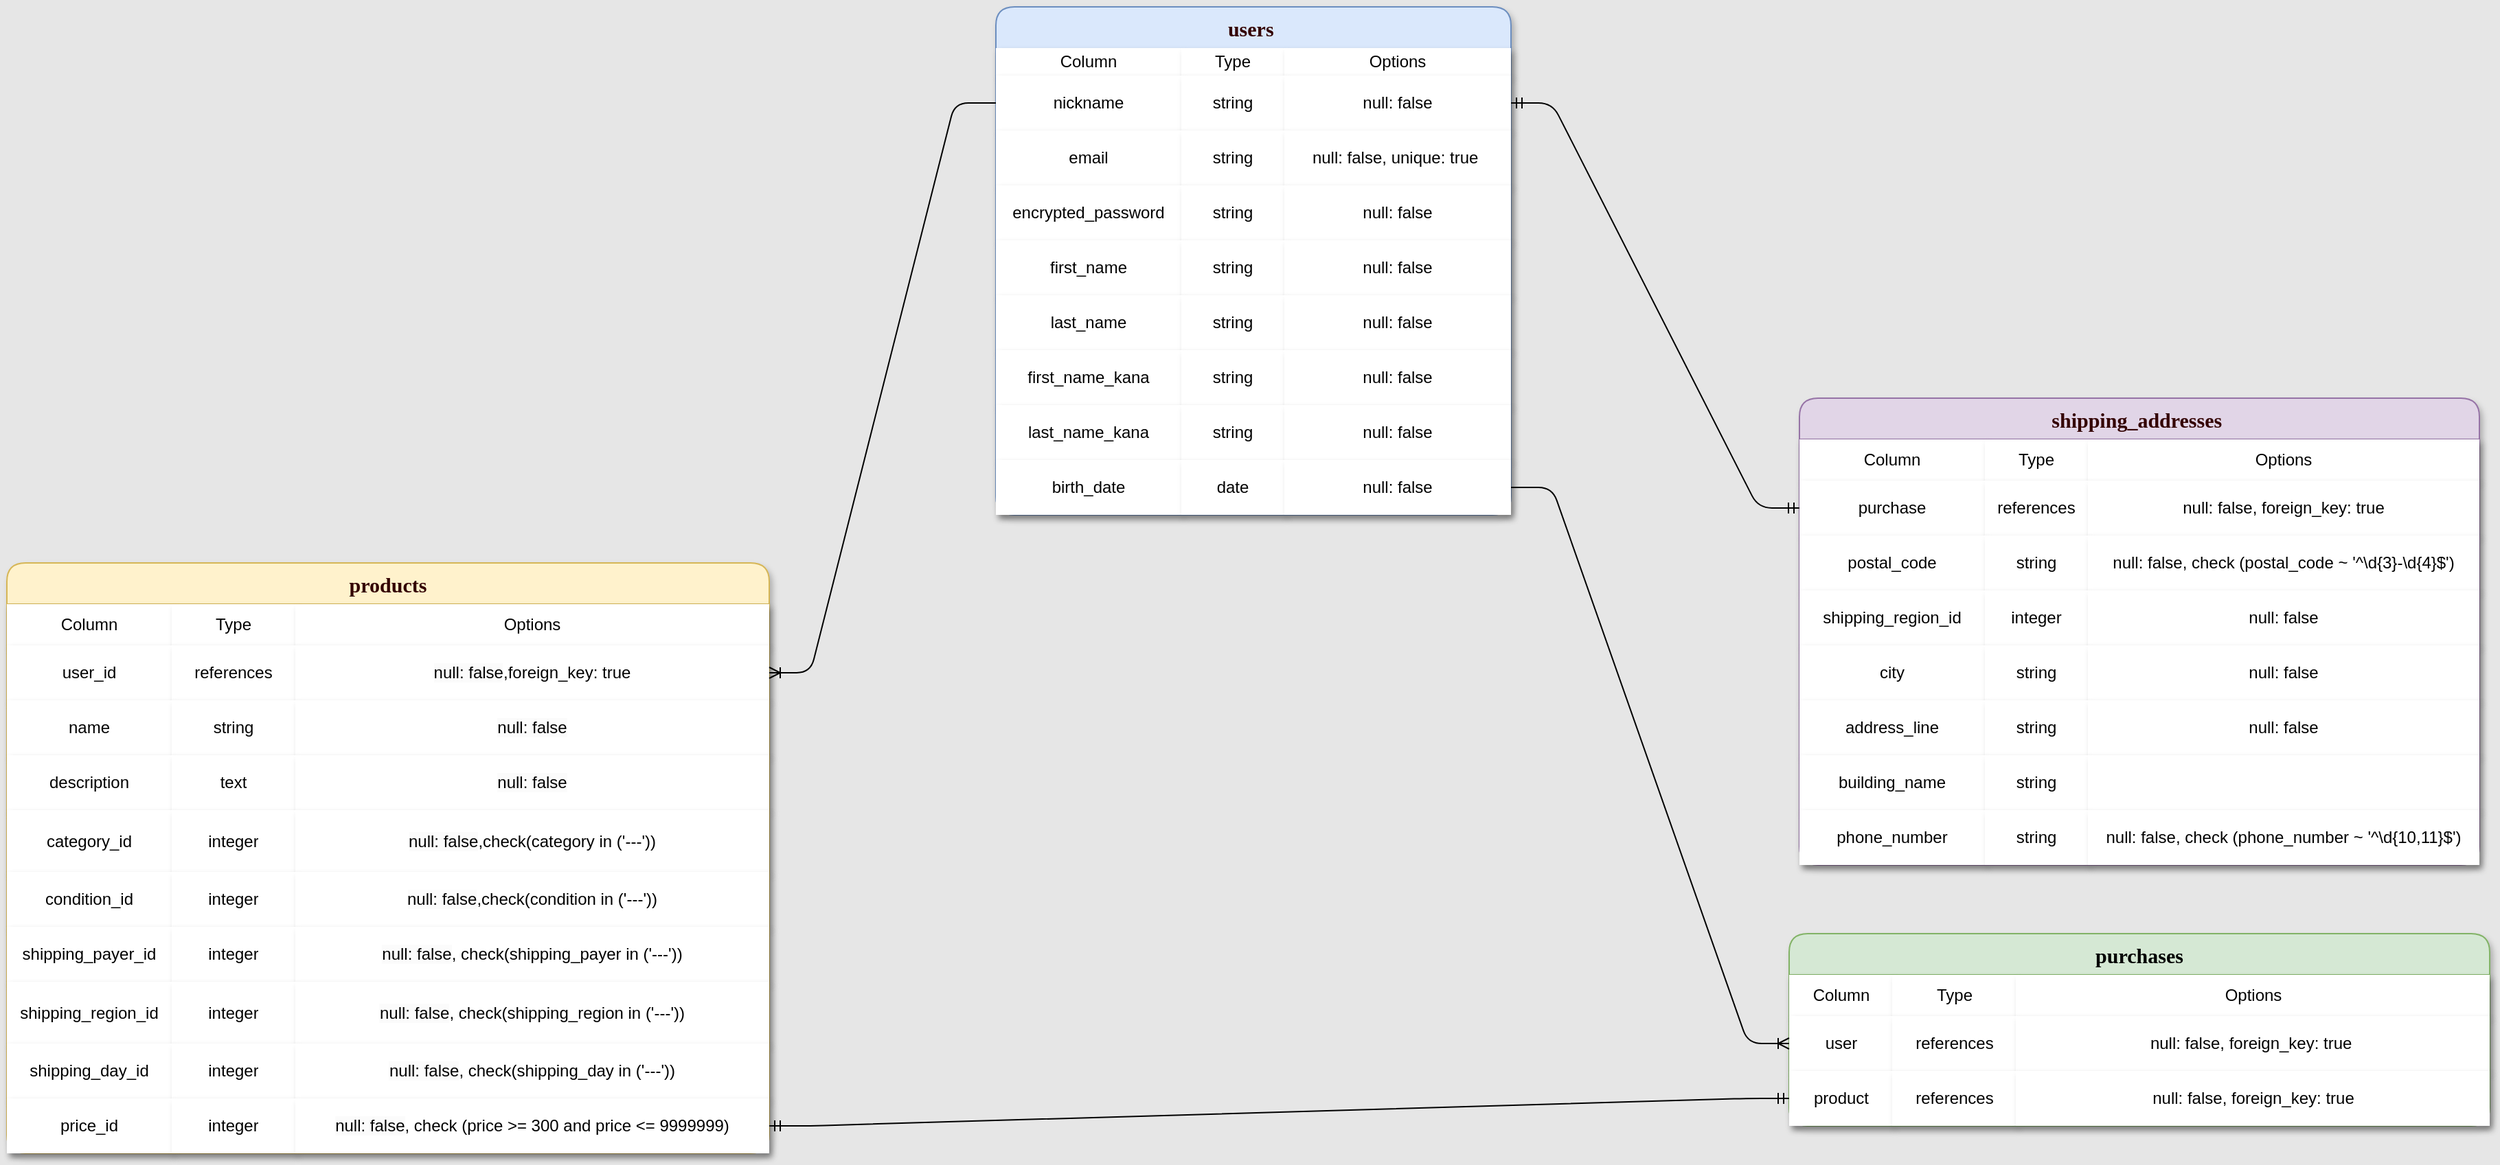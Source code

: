 <mxfile>
    <diagram id="qgPxaiohubh-fGWUQ9Rb" name="ページ1">
        <mxGraphModel dx="3423" dy="3026" grid="1" gridSize="15" guides="1" tooltips="1" connect="1" arrows="1" fold="1" page="1" pageScale="1" pageWidth="827" pageHeight="1169" background="#E6E6E6" math="0" shadow="0">
            <root>
                <mxCell id="0"/>
                <mxCell id="1" parent="0"/>
                <mxCell id="443" value="users " style="shape=table;startSize=30;container=1;collapsible=0;childLayout=tableLayout;rounded=1;swimlaneLine=0;shadow=1;swimlaneFillColor=none;gradientDirection=radial;fontFamily=Verdana;fontStyle=1;verticalAlign=middle;fontSize=15;labelBackgroundColor=none;strokeWidth=1;perimeterSpacing=0;fillColor=#dae8fc;strokeColor=#6c8ebf;fontColor=#330000;" vertex="1" parent="1">
                    <mxGeometry x="-1545" y="-1365" width="375" height="370" as="geometry"/>
                </mxCell>
                <mxCell id="444" value="" style="shape=tableRow;horizontal=0;startSize=0;swimlaneHead=0;swimlaneBody=0;top=0;left=0;bottom=0;right=0;collapsible=0;dropTarget=0;fillColor=default;points=[[0,0.5],[1,0.5]];portConstraint=eastwest;rounded=0;swimlaneLine=0;strokeWidth=13;shadow=1;" vertex="1" parent="443">
                    <mxGeometry y="30" width="375" height="20" as="geometry"/>
                </mxCell>
                <mxCell id="445" value="Column" style="shape=partialRectangle;html=1;whiteSpace=wrap;connectable=0;overflow=hidden;fillColor=default;top=0;left=0;bottom=0;right=0;pointerEvents=1;swimlaneLine=0;strokeWidth=13;shadow=1;" vertex="1" parent="444">
                    <mxGeometry width="135" height="20" as="geometry">
                        <mxRectangle width="135" height="20" as="alternateBounds"/>
                    </mxGeometry>
                </mxCell>
                <mxCell id="446" value="Type" style="shape=partialRectangle;html=1;whiteSpace=wrap;connectable=0;overflow=hidden;fillColor=default;top=0;left=0;bottom=0;right=0;pointerEvents=1;swimlaneLine=0;strokeWidth=13;shadow=1;" vertex="1" parent="444">
                    <mxGeometry x="135" width="75" height="20" as="geometry">
                        <mxRectangle width="75" height="20" as="alternateBounds"/>
                    </mxGeometry>
                </mxCell>
                <mxCell id="447" value="Options" style="shape=partialRectangle;html=1;whiteSpace=wrap;connectable=0;overflow=hidden;fillColor=default;top=0;left=0;bottom=0;right=0;pointerEvents=1;swimlaneLine=0;strokeWidth=13;shadow=1;" vertex="1" parent="444">
                    <mxGeometry x="210" width="165" height="20" as="geometry">
                        <mxRectangle width="165" height="20" as="alternateBounds"/>
                    </mxGeometry>
                </mxCell>
                <mxCell id="452" value="" style="shape=tableRow;horizontal=0;startSize=0;swimlaneHead=0;swimlaneBody=0;top=0;left=0;bottom=0;right=0;collapsible=0;dropTarget=0;fillColor=default;points=[[0,0.5],[1,0.5]];portConstraint=eastwest;shadow=1;swimlaneLine=0;strokeWidth=13;" vertex="1" parent="443">
                    <mxGeometry y="50" width="375" height="40" as="geometry"/>
                </mxCell>
                <mxCell id="453" value="nickname" style="shape=partialRectangle;html=1;whiteSpace=wrap;connectable=0;overflow=hidden;fillColor=default;top=0;left=0;bottom=0;right=0;pointerEvents=1;shadow=1;swimlaneLine=0;strokeWidth=13;" vertex="1" parent="452">
                    <mxGeometry width="135" height="40" as="geometry">
                        <mxRectangle width="135" height="40" as="alternateBounds"/>
                    </mxGeometry>
                </mxCell>
                <mxCell id="454" value="string" style="shape=partialRectangle;html=1;whiteSpace=wrap;connectable=0;overflow=hidden;fillColor=default;top=0;left=0;bottom=0;right=0;pointerEvents=1;shadow=1;swimlaneLine=0;strokeWidth=13;" vertex="1" parent="452">
                    <mxGeometry x="135" width="75" height="40" as="geometry">
                        <mxRectangle width="75" height="40" as="alternateBounds"/>
                    </mxGeometry>
                </mxCell>
                <mxCell id="455" value="null: false" style="shape=partialRectangle;html=1;whiteSpace=wrap;connectable=0;overflow=hidden;fillColor=default;top=0;left=0;bottom=0;right=0;pointerEvents=1;shadow=1;swimlaneLine=0;strokeWidth=13;" vertex="1" parent="452">
                    <mxGeometry x="210" width="165" height="40" as="geometry">
                        <mxRectangle width="165" height="40" as="alternateBounds"/>
                    </mxGeometry>
                </mxCell>
                <mxCell id="456" value="" style="shape=tableRow;horizontal=0;startSize=0;swimlaneHead=0;swimlaneBody=0;top=0;left=0;bottom=0;right=0;collapsible=0;dropTarget=0;fillColor=default;points=[[0,0.5],[1,0.5]];portConstraint=eastwest;shadow=1;swimlaneLine=0;strokeWidth=13;" vertex="1" parent="443">
                    <mxGeometry y="90" width="375" height="40" as="geometry"/>
                </mxCell>
                <mxCell id="457" value="email" style="shape=partialRectangle;html=1;whiteSpace=wrap;connectable=0;overflow=hidden;fillColor=default;top=0;left=0;bottom=0;right=0;pointerEvents=1;shadow=1;swimlaneLine=0;strokeWidth=13;" vertex="1" parent="456">
                    <mxGeometry width="135" height="40" as="geometry">
                        <mxRectangle width="135" height="40" as="alternateBounds"/>
                    </mxGeometry>
                </mxCell>
                <mxCell id="458" value="string" style="shape=partialRectangle;html=1;whiteSpace=wrap;connectable=0;overflow=hidden;fillColor=default;top=0;left=0;bottom=0;right=0;pointerEvents=1;shadow=1;swimlaneLine=0;strokeWidth=13;" vertex="1" parent="456">
                    <mxGeometry x="135" width="75" height="40" as="geometry">
                        <mxRectangle width="75" height="40" as="alternateBounds"/>
                    </mxGeometry>
                </mxCell>
                <mxCell id="459" value="null: false, unique: true&amp;nbsp;" style="shape=partialRectangle;html=1;whiteSpace=wrap;connectable=0;overflow=hidden;fillColor=default;top=0;left=0;bottom=0;right=0;pointerEvents=1;shadow=1;swimlaneLine=0;strokeWidth=13;" vertex="1" parent="456">
                    <mxGeometry x="210" width="165" height="40" as="geometry">
                        <mxRectangle width="165" height="40" as="alternateBounds"/>
                    </mxGeometry>
                </mxCell>
                <mxCell id="460" value="" style="shape=tableRow;horizontal=0;startSize=0;swimlaneHead=0;swimlaneBody=0;top=0;left=0;bottom=0;right=0;collapsible=0;dropTarget=0;fillColor=default;points=[[0,0.5],[1,0.5]];portConstraint=eastwest;shadow=1;swimlaneLine=0;strokeWidth=13;" vertex="1" parent="443">
                    <mxGeometry y="130" width="375" height="40" as="geometry"/>
                </mxCell>
                <mxCell id="461" value="encrypted_password" style="shape=partialRectangle;html=1;whiteSpace=wrap;connectable=0;overflow=hidden;fillColor=default;top=0;left=0;bottom=0;right=0;pointerEvents=1;shadow=1;swimlaneLine=0;strokeWidth=13;" vertex="1" parent="460">
                    <mxGeometry width="135" height="40" as="geometry">
                        <mxRectangle width="135" height="40" as="alternateBounds"/>
                    </mxGeometry>
                </mxCell>
                <mxCell id="462" value="string" style="shape=partialRectangle;html=1;whiteSpace=wrap;connectable=0;overflow=hidden;fillColor=default;top=0;left=0;bottom=0;right=0;pointerEvents=1;shadow=1;swimlaneLine=0;strokeWidth=13;" vertex="1" parent="460">
                    <mxGeometry x="135" width="75" height="40" as="geometry">
                        <mxRectangle width="75" height="40" as="alternateBounds"/>
                    </mxGeometry>
                </mxCell>
                <mxCell id="463" value="null: false" style="shape=partialRectangle;html=1;whiteSpace=wrap;connectable=0;overflow=hidden;fillColor=default;top=0;left=0;bottom=0;right=0;pointerEvents=1;shadow=1;swimlaneLine=0;strokeWidth=13;" vertex="1" parent="460">
                    <mxGeometry x="210" width="165" height="40" as="geometry">
                        <mxRectangle width="165" height="40" as="alternateBounds"/>
                    </mxGeometry>
                </mxCell>
                <mxCell id="464" value="" style="shape=tableRow;horizontal=0;startSize=0;swimlaneHead=0;swimlaneBody=0;top=0;left=0;bottom=0;right=0;collapsible=0;dropTarget=0;fillColor=default;points=[[0,0.5],[1,0.5]];portConstraint=eastwest;shadow=1;swimlaneLine=0;strokeWidth=13;" vertex="1" parent="443">
                    <mxGeometry y="170" width="375" height="40" as="geometry"/>
                </mxCell>
                <mxCell id="465" value="first_name" style="shape=partialRectangle;html=1;whiteSpace=wrap;connectable=0;overflow=hidden;fillColor=default;top=0;left=0;bottom=0;right=0;pointerEvents=1;shadow=1;swimlaneLine=0;strokeWidth=13;" vertex="1" parent="464">
                    <mxGeometry width="135" height="40" as="geometry">
                        <mxRectangle width="135" height="40" as="alternateBounds"/>
                    </mxGeometry>
                </mxCell>
                <mxCell id="466" value="string" style="shape=partialRectangle;html=1;whiteSpace=wrap;connectable=0;overflow=hidden;fillColor=default;top=0;left=0;bottom=0;right=0;pointerEvents=1;shadow=1;swimlaneLine=0;strokeWidth=13;" vertex="1" parent="464">
                    <mxGeometry x="135" width="75" height="40" as="geometry">
                        <mxRectangle width="75" height="40" as="alternateBounds"/>
                    </mxGeometry>
                </mxCell>
                <mxCell id="467" value="null: false" style="shape=partialRectangle;html=1;whiteSpace=wrap;connectable=0;overflow=hidden;fillColor=default;top=0;left=0;bottom=0;right=0;pointerEvents=1;strokeColor=default;shadow=1;swimlaneLine=0;strokeWidth=13;perimeterSpacing=0;" vertex="1" parent="464">
                    <mxGeometry x="210" width="165" height="40" as="geometry">
                        <mxRectangle width="165" height="40" as="alternateBounds"/>
                    </mxGeometry>
                </mxCell>
                <mxCell id="468" value="" style="shape=tableRow;horizontal=0;startSize=0;swimlaneHead=0;swimlaneBody=0;top=0;left=0;bottom=0;right=0;collapsible=0;dropTarget=0;fillColor=default;points=[[0,0.5],[1,0.5]];portConstraint=eastwest;shadow=1;swimlaneLine=0;strokeWidth=13;" vertex="1" parent="443">
                    <mxGeometry y="210" width="375" height="40" as="geometry"/>
                </mxCell>
                <mxCell id="469" value="last_name" style="shape=partialRectangle;html=1;whiteSpace=wrap;connectable=0;overflow=hidden;fillColor=default;top=0;left=0;bottom=0;right=0;pointerEvents=1;shadow=1;swimlaneLine=0;strokeWidth=13;" vertex="1" parent="468">
                    <mxGeometry width="135" height="40" as="geometry">
                        <mxRectangle width="135" height="40" as="alternateBounds"/>
                    </mxGeometry>
                </mxCell>
                <mxCell id="470" value="string" style="shape=partialRectangle;html=1;whiteSpace=wrap;connectable=0;overflow=hidden;fillColor=default;top=0;left=0;bottom=0;right=0;pointerEvents=1;shadow=1;swimlaneLine=0;strokeWidth=13;" vertex="1" parent="468">
                    <mxGeometry x="135" width="75" height="40" as="geometry">
                        <mxRectangle width="75" height="40" as="alternateBounds"/>
                    </mxGeometry>
                </mxCell>
                <mxCell id="471" value="null: false" style="shape=partialRectangle;html=1;whiteSpace=wrap;connectable=0;overflow=hidden;fillColor=default;top=0;left=0;bottom=0;right=0;pointerEvents=1;shadow=1;swimlaneLine=0;strokeWidth=13;" vertex="1" parent="468">
                    <mxGeometry x="210" width="165" height="40" as="geometry">
                        <mxRectangle width="165" height="40" as="alternateBounds"/>
                    </mxGeometry>
                </mxCell>
                <mxCell id="472" value="" style="shape=tableRow;horizontal=0;startSize=0;swimlaneHead=0;swimlaneBody=0;top=0;left=0;bottom=0;right=0;collapsible=0;dropTarget=0;fillColor=default;points=[[0,0.5],[1,0.5]];portConstraint=eastwest;shadow=1;swimlaneLine=0;strokeWidth=13;" vertex="1" parent="443">
                    <mxGeometry y="250" width="375" height="40" as="geometry"/>
                </mxCell>
                <mxCell id="473" value="first_name_kana" style="shape=partialRectangle;html=1;whiteSpace=wrap;connectable=0;overflow=hidden;fillColor=default;top=0;left=0;bottom=0;right=0;pointerEvents=1;shadow=1;swimlaneLine=0;strokeWidth=13;" vertex="1" parent="472">
                    <mxGeometry width="135" height="40" as="geometry">
                        <mxRectangle width="135" height="40" as="alternateBounds"/>
                    </mxGeometry>
                </mxCell>
                <mxCell id="474" value="string" style="shape=partialRectangle;html=1;whiteSpace=wrap;connectable=0;overflow=hidden;fillColor=default;top=0;left=0;bottom=0;right=0;pointerEvents=1;shadow=1;swimlaneLine=0;strokeWidth=13;" vertex="1" parent="472">
                    <mxGeometry x="135" width="75" height="40" as="geometry">
                        <mxRectangle width="75" height="40" as="alternateBounds"/>
                    </mxGeometry>
                </mxCell>
                <mxCell id="475" value="null: false" style="shape=partialRectangle;html=1;whiteSpace=wrap;connectable=0;overflow=hidden;fillColor=default;top=0;left=0;bottom=0;right=0;pointerEvents=1;shadow=1;swimlaneLine=0;strokeWidth=13;" vertex="1" parent="472">
                    <mxGeometry x="210" width="165" height="40" as="geometry">
                        <mxRectangle width="165" height="40" as="alternateBounds"/>
                    </mxGeometry>
                </mxCell>
                <mxCell id="476" value="" style="shape=tableRow;horizontal=0;startSize=0;swimlaneHead=0;swimlaneBody=0;top=0;left=0;bottom=0;right=0;collapsible=0;dropTarget=0;fillColor=default;points=[[0,0.5],[1,0.5]];portConstraint=eastwest;shadow=1;swimlaneLine=0;strokeWidth=13;" vertex="1" parent="443">
                    <mxGeometry y="290" width="375" height="40" as="geometry"/>
                </mxCell>
                <mxCell id="477" value="last_name_kana" style="shape=partialRectangle;html=1;whiteSpace=wrap;connectable=0;overflow=hidden;fillColor=default;top=0;left=0;bottom=0;right=0;pointerEvents=1;shadow=1;swimlaneLine=0;strokeWidth=13;" vertex="1" parent="476">
                    <mxGeometry width="135" height="40" as="geometry">
                        <mxRectangle width="135" height="40" as="alternateBounds"/>
                    </mxGeometry>
                </mxCell>
                <mxCell id="478" value="string" style="shape=partialRectangle;html=1;whiteSpace=wrap;connectable=0;overflow=hidden;fillColor=default;top=0;left=0;bottom=0;right=0;pointerEvents=1;shadow=1;swimlaneLine=0;strokeWidth=13;" vertex="1" parent="476">
                    <mxGeometry x="135" width="75" height="40" as="geometry">
                        <mxRectangle width="75" height="40" as="alternateBounds"/>
                    </mxGeometry>
                </mxCell>
                <mxCell id="479" value="null: false" style="shape=partialRectangle;html=1;whiteSpace=wrap;connectable=0;overflow=hidden;fillColor=default;top=0;left=0;bottom=0;right=0;pointerEvents=1;shadow=1;swimlaneLine=0;strokeWidth=13;" vertex="1" parent="476">
                    <mxGeometry x="210" width="165" height="40" as="geometry">
                        <mxRectangle width="165" height="40" as="alternateBounds"/>
                    </mxGeometry>
                </mxCell>
                <mxCell id="480" value="" style="shape=tableRow;horizontal=0;startSize=0;swimlaneHead=0;swimlaneBody=0;top=0;left=0;bottom=0;right=0;collapsible=0;dropTarget=0;fillColor=default;points=[[0,0.5],[1,0.5]];portConstraint=eastwest;shadow=1;swimlaneLine=0;strokeWidth=13;" vertex="1" parent="443">
                    <mxGeometry y="330" width="375" height="40" as="geometry"/>
                </mxCell>
                <mxCell id="481" value="birth_date" style="shape=partialRectangle;html=1;whiteSpace=wrap;connectable=0;overflow=hidden;fillColor=default;top=0;left=0;bottom=0;right=0;pointerEvents=1;shadow=1;swimlaneLine=0;strokeWidth=13;" vertex="1" parent="480">
                    <mxGeometry width="135" height="40" as="geometry">
                        <mxRectangle width="135" height="40" as="alternateBounds"/>
                    </mxGeometry>
                </mxCell>
                <mxCell id="482" value="date" style="shape=partialRectangle;html=1;whiteSpace=wrap;connectable=0;overflow=hidden;fillColor=default;top=0;left=0;bottom=0;right=0;pointerEvents=1;shadow=1;swimlaneLine=0;strokeWidth=13;" vertex="1" parent="480">
                    <mxGeometry x="135" width="75" height="40" as="geometry">
                        <mxRectangle width="75" height="40" as="alternateBounds"/>
                    </mxGeometry>
                </mxCell>
                <mxCell id="483" value="null: false" style="shape=partialRectangle;html=1;whiteSpace=wrap;connectable=0;overflow=hidden;fillColor=default;top=0;left=0;bottom=0;right=0;pointerEvents=1;shadow=1;swimlaneLine=0;strokeWidth=13;" vertex="1" parent="480">
                    <mxGeometry x="210" width="165" height="40" as="geometry">
                        <mxRectangle width="165" height="40" as="alternateBounds"/>
                    </mxGeometry>
                </mxCell>
                <mxCell id="495" value="products" style="shape=table;startSize=30;container=1;collapsible=0;childLayout=tableLayout;rounded=1;shadow=1;labelBackgroundColor=none;strokeColor=#d6b656;strokeWidth=1;fontFamily=Verdana;fontSize=15;fillColor=#fff2cc;gradientDirection=radial;fontStyle=1;swimlaneLine=1;fontColor=#330000;" vertex="1" parent="1">
                    <mxGeometry x="-2265" y="-960" width="555" height="430" as="geometry"/>
                </mxCell>
                <mxCell id="496" value="" style="shape=tableRow;horizontal=0;startSize=0;swimlaneHead=0;swimlaneBody=0;top=0;left=0;bottom=0;right=0;collapsible=0;dropTarget=0;fillColor=default;points=[[0,0.5],[1,0.5]];portConstraint=eastwest;rounded=1;shadow=1;labelBackgroundColor=default;sketch=0;strokeColor=default;strokeWidth=1;fontFamily=Helvetica;fontSize=12;fontColor=#000000;" vertex="1" parent="495">
                    <mxGeometry y="30" width="555" height="30" as="geometry"/>
                </mxCell>
                <mxCell id="497" value="&lt;font style=&quot;font-size: 12px;&quot;&gt;Column&lt;/font&gt;" style="shape=partialRectangle;html=1;whiteSpace=wrap;connectable=0;overflow=hidden;fillColor=default;top=0;left=0;bottom=0;right=0;pointerEvents=1;rounded=1;shadow=1;labelBackgroundColor=default;sketch=0;strokeColor=default;strokeWidth=1;fontFamily=Helvetica;fontSize=12;fontColor=#000000;" vertex="1" parent="496">
                    <mxGeometry width="120" height="30" as="geometry">
                        <mxRectangle width="120" height="30" as="alternateBounds"/>
                    </mxGeometry>
                </mxCell>
                <mxCell id="498" value="Type" style="shape=partialRectangle;html=1;whiteSpace=wrap;connectable=0;overflow=hidden;fillColor=default;top=0;left=0;bottom=0;right=0;pointerEvents=1;rounded=1;shadow=1;labelBackgroundColor=default;sketch=0;strokeColor=default;strokeWidth=1;fontFamily=Helvetica;fontSize=12;fontColor=#000000;" vertex="1" parent="496">
                    <mxGeometry x="120" width="90" height="30" as="geometry">
                        <mxRectangle width="90" height="30" as="alternateBounds"/>
                    </mxGeometry>
                </mxCell>
                <mxCell id="499" value="Options" style="shape=partialRectangle;html=1;whiteSpace=wrap;connectable=0;overflow=hidden;fillColor=default;top=0;left=0;bottom=0;right=0;pointerEvents=1;rounded=1;shadow=1;labelBackgroundColor=default;sketch=0;strokeColor=default;strokeWidth=1;fontFamily=Helvetica;fontSize=12;fontColor=#000000;" vertex="1" parent="496">
                    <mxGeometry x="210" width="345" height="30" as="geometry">
                        <mxRectangle width="345" height="30" as="alternateBounds"/>
                    </mxGeometry>
                </mxCell>
                <mxCell id="504" value="" style="shape=tableRow;horizontal=0;startSize=0;swimlaneHead=0;swimlaneBody=0;top=0;left=0;bottom=0;right=0;collapsible=0;dropTarget=0;fillColor=default;points=[[0,0.5],[1,0.5]];portConstraint=eastwest;rounded=1;shadow=1;labelBackgroundColor=default;sketch=0;strokeColor=default;strokeWidth=1;fontFamily=Helvetica;fontSize=12;fontColor=#000000;" vertex="1" parent="495">
                    <mxGeometry y="60" width="555" height="40" as="geometry"/>
                </mxCell>
                <mxCell id="505" value="user_id" style="shape=partialRectangle;html=1;whiteSpace=wrap;connectable=0;overflow=hidden;fillColor=default;top=0;left=0;bottom=0;right=0;pointerEvents=1;rounded=1;shadow=1;labelBackgroundColor=default;sketch=0;strokeColor=default;strokeWidth=1;fontFamily=Helvetica;fontSize=12;fontColor=#000000;" vertex="1" parent="504">
                    <mxGeometry width="120" height="40" as="geometry">
                        <mxRectangle width="120" height="40" as="alternateBounds"/>
                    </mxGeometry>
                </mxCell>
                <mxCell id="506" value="references" style="shape=partialRectangle;html=1;whiteSpace=wrap;connectable=0;overflow=hidden;fillColor=default;top=0;left=0;bottom=0;right=0;pointerEvents=1;rounded=1;shadow=1;labelBackgroundColor=default;sketch=0;strokeColor=default;strokeWidth=1;fontFamily=Helvetica;fontSize=12;fontColor=#000000;" vertex="1" parent="504">
                    <mxGeometry x="120" width="90" height="40" as="geometry">
                        <mxRectangle width="90" height="40" as="alternateBounds"/>
                    </mxGeometry>
                </mxCell>
                <mxCell id="507" value="&lt;span style=&quot;background-color: rgb(251, 251, 251);&quot;&gt;null: false&lt;/span&gt;,foreign_key: true" style="shape=partialRectangle;html=1;whiteSpace=wrap;connectable=0;overflow=hidden;fillColor=default;top=0;left=0;bottom=0;right=0;pointerEvents=1;rounded=1;shadow=1;labelBackgroundColor=default;sketch=0;strokeColor=default;strokeWidth=1;fontFamily=Helvetica;fontSize=12;fontColor=#000000;" vertex="1" parent="504">
                    <mxGeometry x="210" width="345" height="40" as="geometry">
                        <mxRectangle width="345" height="40" as="alternateBounds"/>
                    </mxGeometry>
                </mxCell>
                <mxCell id="508" value="" style="shape=tableRow;horizontal=0;startSize=0;swimlaneHead=0;swimlaneBody=0;top=0;left=0;bottom=0;right=0;collapsible=0;dropTarget=0;fillColor=default;points=[[0,0.5],[1,0.5]];portConstraint=eastwest;rounded=1;shadow=1;labelBackgroundColor=default;sketch=0;strokeColor=default;strokeWidth=1;fontFamily=Helvetica;fontSize=12;fontColor=#000000;" vertex="1" parent="495">
                    <mxGeometry y="100" width="555" height="40" as="geometry"/>
                </mxCell>
                <mxCell id="509" value="name" style="shape=partialRectangle;html=1;whiteSpace=wrap;connectable=0;overflow=hidden;fillColor=default;top=0;left=0;bottom=0;right=0;pointerEvents=1;rounded=1;shadow=1;labelBackgroundColor=default;sketch=0;strokeColor=default;strokeWidth=1;fontFamily=Helvetica;fontSize=12;fontColor=#000000;" vertex="1" parent="508">
                    <mxGeometry width="120" height="40" as="geometry">
                        <mxRectangle width="120" height="40" as="alternateBounds"/>
                    </mxGeometry>
                </mxCell>
                <mxCell id="510" value="string" style="shape=partialRectangle;html=1;whiteSpace=wrap;connectable=0;overflow=hidden;fillColor=default;top=0;left=0;bottom=0;right=0;pointerEvents=1;rounded=1;shadow=1;labelBackgroundColor=default;sketch=0;strokeColor=default;strokeWidth=1;fontFamily=Helvetica;fontSize=12;fontColor=#000000;" vertex="1" parent="508">
                    <mxGeometry x="120" width="90" height="40" as="geometry">
                        <mxRectangle width="90" height="40" as="alternateBounds"/>
                    </mxGeometry>
                </mxCell>
                <mxCell id="511" value="&lt;span style=&quot;background-color: rgb(251, 251, 251);&quot;&gt;null: false&lt;/span&gt;" style="shape=partialRectangle;html=1;whiteSpace=wrap;connectable=0;overflow=hidden;fillColor=default;top=0;left=0;bottom=0;right=0;pointerEvents=1;rounded=1;shadow=1;labelBackgroundColor=default;sketch=0;strokeColor=default;strokeWidth=1;fontFamily=Helvetica;fontSize=12;fontColor=#000000;align=center;labelPosition=center;verticalLabelPosition=middle;verticalAlign=middle;" vertex="1" parent="508">
                    <mxGeometry x="210" width="345" height="40" as="geometry">
                        <mxRectangle width="345" height="40" as="alternateBounds"/>
                    </mxGeometry>
                </mxCell>
                <mxCell id="512" value="" style="shape=tableRow;horizontal=0;startSize=0;swimlaneHead=0;swimlaneBody=0;top=0;left=0;bottom=0;right=0;collapsible=0;dropTarget=0;fillColor=default;points=[[0,0.5],[1,0.5]];portConstraint=eastwest;rounded=1;shadow=1;labelBackgroundColor=default;sketch=0;strokeColor=default;strokeWidth=1;fontFamily=Helvetica;fontSize=12;fontColor=#000000;" vertex="1" parent="495">
                    <mxGeometry y="140" width="555" height="40" as="geometry"/>
                </mxCell>
                <mxCell id="513" value="description" style="shape=partialRectangle;html=1;whiteSpace=wrap;connectable=0;overflow=hidden;fillColor=default;top=0;left=0;bottom=0;right=0;pointerEvents=1;rounded=1;shadow=1;labelBackgroundColor=default;sketch=0;strokeColor=default;strokeWidth=1;fontFamily=Helvetica;fontSize=12;fontColor=#000000;" vertex="1" parent="512">
                    <mxGeometry width="120" height="40" as="geometry">
                        <mxRectangle width="120" height="40" as="alternateBounds"/>
                    </mxGeometry>
                </mxCell>
                <mxCell id="514" value="text" style="shape=partialRectangle;html=1;whiteSpace=wrap;connectable=0;overflow=hidden;fillColor=default;top=0;left=0;bottom=0;right=0;pointerEvents=1;rounded=1;shadow=1;labelBackgroundColor=default;sketch=0;strokeColor=default;strokeWidth=1;fontFamily=Helvetica;fontSize=12;fontColor=#000000;" vertex="1" parent="512">
                    <mxGeometry x="120" width="90" height="40" as="geometry">
                        <mxRectangle width="90" height="40" as="alternateBounds"/>
                    </mxGeometry>
                </mxCell>
                <mxCell id="515" value="&lt;span style=&quot;background-color: rgb(251, 251, 251);&quot;&gt;null: false&lt;/span&gt;" style="shape=partialRectangle;html=1;whiteSpace=wrap;connectable=0;overflow=hidden;fillColor=default;top=0;left=0;bottom=0;right=0;pointerEvents=1;rounded=1;shadow=1;labelBackgroundColor=default;sketch=0;strokeColor=default;strokeWidth=1;fontFamily=Helvetica;fontSize=12;fontColor=#000000;" vertex="1" parent="512">
                    <mxGeometry x="210" width="345" height="40" as="geometry">
                        <mxRectangle width="345" height="40" as="alternateBounds"/>
                    </mxGeometry>
                </mxCell>
                <mxCell id="516" value="" style="shape=tableRow;horizontal=0;startSize=0;swimlaneHead=0;swimlaneBody=0;top=0;left=0;bottom=0;right=0;collapsible=0;dropTarget=0;fillColor=default;points=[[0,0.5],[1,0.5]];portConstraint=eastwest;rounded=1;shadow=1;labelBackgroundColor=default;sketch=0;strokeColor=default;strokeWidth=1;fontFamily=Helvetica;fontSize=12;fontColor=#000000;" vertex="1" parent="495">
                    <mxGeometry y="180" width="555" height="45" as="geometry"/>
                </mxCell>
                <mxCell id="517" value="category_id" style="shape=partialRectangle;html=1;whiteSpace=wrap;connectable=0;overflow=hidden;fillColor=default;top=0;left=0;bottom=0;right=0;pointerEvents=1;rounded=1;shadow=1;labelBackgroundColor=default;sketch=0;strokeColor=default;strokeWidth=1;fontFamily=Helvetica;fontSize=12;fontColor=#000000;" vertex="1" parent="516">
                    <mxGeometry width="120" height="45" as="geometry">
                        <mxRectangle width="120" height="45" as="alternateBounds"/>
                    </mxGeometry>
                </mxCell>
                <mxCell id="518" value="integer" style="shape=partialRectangle;html=1;whiteSpace=wrap;connectable=0;overflow=hidden;fillColor=default;top=0;left=0;bottom=0;right=0;pointerEvents=1;rounded=1;shadow=1;labelBackgroundColor=default;sketch=0;strokeColor=default;strokeWidth=1;fontFamily=Helvetica;fontSize=12;fontColor=#000000;" vertex="1" parent="516">
                    <mxGeometry x="120" width="90" height="45" as="geometry">
                        <mxRectangle width="90" height="45" as="alternateBounds"/>
                    </mxGeometry>
                </mxCell>
                <mxCell id="519" value="&lt;span style=&quot;background-color: rgb(251, 251, 251);&quot;&gt;null: false&lt;/span&gt;,check(category in ('---'))" style="shape=partialRectangle;html=1;whiteSpace=wrap;connectable=0;overflow=hidden;fillColor=default;top=0;left=0;bottom=0;right=0;pointerEvents=1;rounded=1;shadow=1;labelBackgroundColor=default;sketch=0;strokeColor=default;strokeWidth=1;fontFamily=Helvetica;fontSize=12;fontColor=#000000;" vertex="1" parent="516">
                    <mxGeometry x="210" width="345" height="45" as="geometry">
                        <mxRectangle width="345" height="45" as="alternateBounds"/>
                    </mxGeometry>
                </mxCell>
                <mxCell id="520" value="" style="shape=tableRow;horizontal=0;startSize=0;swimlaneHead=0;swimlaneBody=0;top=0;left=0;bottom=0;right=0;collapsible=0;dropTarget=0;fillColor=default;points=[[0,0.5],[1,0.5]];portConstraint=eastwest;rounded=1;shadow=1;labelBackgroundColor=default;sketch=0;strokeColor=default;strokeWidth=1;fontFamily=Helvetica;fontSize=12;fontColor=#000000;" vertex="1" parent="495">
                    <mxGeometry y="225" width="555" height="40" as="geometry"/>
                </mxCell>
                <mxCell id="521" value="condition_id" style="shape=partialRectangle;html=1;whiteSpace=wrap;connectable=0;overflow=hidden;fillColor=default;top=0;left=0;bottom=0;right=0;pointerEvents=1;rounded=1;shadow=1;labelBackgroundColor=default;sketch=0;strokeColor=default;strokeWidth=1;fontFamily=Helvetica;fontSize=12;fontColor=#000000;" vertex="1" parent="520">
                    <mxGeometry width="120" height="40" as="geometry">
                        <mxRectangle width="120" height="40" as="alternateBounds"/>
                    </mxGeometry>
                </mxCell>
                <mxCell id="522" value="integer" style="shape=partialRectangle;html=1;whiteSpace=wrap;connectable=0;overflow=hidden;fillColor=default;top=0;left=0;bottom=0;right=0;pointerEvents=1;rounded=1;shadow=1;labelBackgroundColor=default;sketch=0;strokeColor=default;strokeWidth=1;fontFamily=Helvetica;fontSize=12;fontColor=#000000;" vertex="1" parent="520">
                    <mxGeometry x="120" width="90" height="40" as="geometry">
                        <mxRectangle width="90" height="40" as="alternateBounds"/>
                    </mxGeometry>
                </mxCell>
                <mxCell id="523" value="&lt;span style=&quot;background-color: rgb(251, 251, 251);&quot;&gt;null: false&lt;/span&gt;,check(condition in ('---'))" style="shape=partialRectangle;html=1;whiteSpace=wrap;connectable=0;overflow=hidden;fillColor=default;top=0;left=0;bottom=0;right=0;pointerEvents=1;rounded=1;shadow=1;labelBackgroundColor=default;sketch=0;strokeColor=default;strokeWidth=1;fontFamily=Helvetica;fontSize=12;fontColor=#000000;" vertex="1" parent="520">
                    <mxGeometry x="210" width="345" height="40" as="geometry">
                        <mxRectangle width="345" height="40" as="alternateBounds"/>
                    </mxGeometry>
                </mxCell>
                <mxCell id="524" value="" style="shape=tableRow;horizontal=0;startSize=0;swimlaneHead=0;swimlaneBody=0;top=0;left=0;bottom=0;right=0;collapsible=0;dropTarget=0;fillColor=default;points=[[0,0.5],[1,0.5]];portConstraint=eastwest;rounded=1;shadow=1;labelBackgroundColor=default;sketch=0;strokeColor=default;strokeWidth=1;fontFamily=Helvetica;fontSize=12;fontColor=#000000;" vertex="1" parent="495">
                    <mxGeometry y="265" width="555" height="40" as="geometry"/>
                </mxCell>
                <mxCell id="525" value="shipping_payer_id" style="shape=partialRectangle;html=1;whiteSpace=wrap;connectable=0;overflow=hidden;fillColor=default;top=0;left=0;bottom=0;right=0;pointerEvents=1;rounded=1;shadow=1;labelBackgroundColor=default;sketch=0;strokeColor=default;strokeWidth=1;fontFamily=Helvetica;fontSize=12;fontColor=#000000;" vertex="1" parent="524">
                    <mxGeometry width="120" height="40" as="geometry">
                        <mxRectangle width="120" height="40" as="alternateBounds"/>
                    </mxGeometry>
                </mxCell>
                <mxCell id="526" value="integer" style="shape=partialRectangle;html=1;whiteSpace=wrap;connectable=0;overflow=hidden;fillColor=default;top=0;left=0;bottom=0;right=0;pointerEvents=1;rounded=1;shadow=1;labelBackgroundColor=default;sketch=0;strokeColor=default;strokeWidth=1;fontFamily=Helvetica;fontSize=12;fontColor=#000000;" vertex="1" parent="524">
                    <mxGeometry x="120" width="90" height="40" as="geometry">
                        <mxRectangle width="90" height="40" as="alternateBounds"/>
                    </mxGeometry>
                </mxCell>
                <mxCell id="527" value="&lt;span style=&quot;background-color: rgb(251, 251, 251);&quot;&gt;null: false&lt;/span&gt;, check(shipping_payer in ('---'))" style="shape=partialRectangle;html=1;whiteSpace=wrap;connectable=0;overflow=hidden;fillColor=default;top=0;left=0;bottom=0;right=0;pointerEvents=1;rounded=1;shadow=1;labelBackgroundColor=default;sketch=0;strokeColor=default;strokeWidth=1;fontFamily=Helvetica;fontSize=12;fontColor=#000000;" vertex="1" parent="524">
                    <mxGeometry x="210" width="345" height="40" as="geometry">
                        <mxRectangle width="345" height="40" as="alternateBounds"/>
                    </mxGeometry>
                </mxCell>
                <mxCell id="528" value="" style="shape=tableRow;horizontal=0;startSize=0;swimlaneHead=0;swimlaneBody=0;top=0;left=0;bottom=0;right=0;collapsible=0;dropTarget=0;fillColor=default;points=[[0,0.5],[1,0.5]];portConstraint=eastwest;rounded=1;shadow=1;labelBackgroundColor=default;sketch=0;strokeColor=default;strokeWidth=1;fontFamily=Helvetica;fontSize=12;fontColor=#000000;" vertex="1" parent="495">
                    <mxGeometry y="305" width="555" height="45" as="geometry"/>
                </mxCell>
                <mxCell id="529" value="shipping_region_id" style="shape=partialRectangle;html=1;whiteSpace=wrap;connectable=0;overflow=hidden;fillColor=default;top=0;left=0;bottom=0;right=0;pointerEvents=1;rounded=1;shadow=1;labelBackgroundColor=default;sketch=0;strokeColor=default;strokeWidth=1;fontFamily=Helvetica;fontSize=12;fontColor=#000000;" vertex="1" parent="528">
                    <mxGeometry width="120" height="45" as="geometry">
                        <mxRectangle width="120" height="45" as="alternateBounds"/>
                    </mxGeometry>
                </mxCell>
                <mxCell id="530" value="integer" style="shape=partialRectangle;html=1;whiteSpace=wrap;connectable=0;overflow=hidden;fillColor=default;top=0;left=0;bottom=0;right=0;pointerEvents=1;rounded=1;shadow=1;labelBackgroundColor=default;sketch=0;strokeColor=default;strokeWidth=1;fontFamily=Helvetica;fontSize=12;fontColor=#000000;" vertex="1" parent="528">
                    <mxGeometry x="120" width="90" height="45" as="geometry">
                        <mxRectangle width="90" height="45" as="alternateBounds"/>
                    </mxGeometry>
                </mxCell>
                <mxCell id="531" value="&lt;span style=&quot;background-color: rgb(251, 251, 251);&quot;&gt;null: false&lt;/span&gt;, check(shipping_region in ('---'))" style="shape=partialRectangle;html=1;whiteSpace=wrap;connectable=0;overflow=hidden;fillColor=default;top=0;left=0;bottom=0;right=0;pointerEvents=1;rounded=1;shadow=1;labelBackgroundColor=default;sketch=0;strokeColor=default;strokeWidth=1;fontFamily=Helvetica;fontSize=12;fontColor=#000000;" vertex="1" parent="528">
                    <mxGeometry x="210" width="345" height="45" as="geometry">
                        <mxRectangle width="345" height="45" as="alternateBounds"/>
                    </mxGeometry>
                </mxCell>
                <mxCell id="532" value="" style="shape=tableRow;horizontal=0;startSize=0;swimlaneHead=0;swimlaneBody=0;top=0;left=0;bottom=0;right=0;collapsible=0;dropTarget=0;fillColor=default;points=[[0,0.5],[1,0.5]];portConstraint=eastwest;rounded=1;shadow=1;labelBackgroundColor=default;sketch=0;strokeColor=default;strokeWidth=1;fontFamily=Helvetica;fontSize=12;fontColor=#000000;" vertex="1" parent="495">
                    <mxGeometry y="350" width="555" height="40" as="geometry"/>
                </mxCell>
                <mxCell id="533" value="shipping_day_id" style="shape=partialRectangle;html=1;whiteSpace=wrap;connectable=0;overflow=hidden;fillColor=default;top=0;left=0;bottom=0;right=0;pointerEvents=1;rounded=1;shadow=1;labelBackgroundColor=default;sketch=0;strokeColor=default;strokeWidth=1;fontFamily=Helvetica;fontSize=12;fontColor=#000000;" vertex="1" parent="532">
                    <mxGeometry width="120" height="40" as="geometry">
                        <mxRectangle width="120" height="40" as="alternateBounds"/>
                    </mxGeometry>
                </mxCell>
                <mxCell id="534" value="integer" style="shape=partialRectangle;html=1;whiteSpace=wrap;connectable=0;overflow=hidden;fillColor=default;top=0;left=0;bottom=0;right=0;pointerEvents=1;rounded=1;shadow=1;labelBackgroundColor=default;sketch=0;strokeColor=default;strokeWidth=1;fontFamily=Helvetica;fontSize=12;fontColor=#000000;" vertex="1" parent="532">
                    <mxGeometry x="120" width="90" height="40" as="geometry">
                        <mxRectangle width="90" height="40" as="alternateBounds"/>
                    </mxGeometry>
                </mxCell>
                <mxCell id="535" value="&lt;span style=&quot;background-color: rgb(251, 251, 251);&quot;&gt;null: false&lt;/span&gt;, check(shipping_day in ('---'))" style="shape=partialRectangle;html=1;whiteSpace=wrap;connectable=0;overflow=hidden;fillColor=default;top=0;left=0;bottom=0;right=0;pointerEvents=1;rounded=1;shadow=1;labelBackgroundColor=default;sketch=0;strokeColor=default;strokeWidth=1;fontFamily=Helvetica;fontSize=12;fontColor=#000000;" vertex="1" parent="532">
                    <mxGeometry x="210" width="345" height="40" as="geometry">
                        <mxRectangle width="345" height="40" as="alternateBounds"/>
                    </mxGeometry>
                </mxCell>
                <mxCell id="536" value="" style="shape=tableRow;horizontal=0;startSize=0;swimlaneHead=0;swimlaneBody=0;top=0;left=0;bottom=0;right=0;collapsible=0;dropTarget=0;fillColor=default;points=[[0,0.5],[1,0.5]];portConstraint=eastwest;rounded=1;shadow=1;labelBackgroundColor=default;sketch=0;strokeColor=default;strokeWidth=1;fontFamily=Helvetica;fontSize=12;fontColor=#000000;" vertex="1" parent="495">
                    <mxGeometry y="390" width="555" height="40" as="geometry"/>
                </mxCell>
                <mxCell id="537" value="price_id" style="shape=partialRectangle;html=1;whiteSpace=wrap;connectable=0;overflow=hidden;fillColor=default;top=0;left=0;bottom=0;right=0;pointerEvents=1;rounded=1;shadow=1;labelBackgroundColor=default;sketch=0;strokeColor=default;strokeWidth=1;fontFamily=Helvetica;fontSize=12;fontColor=#000000;" vertex="1" parent="536">
                    <mxGeometry width="120" height="40" as="geometry">
                        <mxRectangle width="120" height="40" as="alternateBounds"/>
                    </mxGeometry>
                </mxCell>
                <mxCell id="538" value="integer" style="shape=partialRectangle;html=1;whiteSpace=wrap;connectable=0;overflow=hidden;fillColor=default;top=0;left=0;bottom=0;right=0;pointerEvents=1;rounded=1;shadow=1;labelBackgroundColor=default;sketch=0;strokeColor=default;strokeWidth=1;fontFamily=Helvetica;fontSize=12;fontColor=#000000;" vertex="1" parent="536">
                    <mxGeometry x="120" width="90" height="40" as="geometry">
                        <mxRectangle width="90" height="40" as="alternateBounds"/>
                    </mxGeometry>
                </mxCell>
                <mxCell id="539" value="&lt;span style=&quot;background-color: rgb(251, 251, 251);&quot;&gt;null: false&lt;/span&gt;, check (price &amp;gt;= 300 and price &amp;lt;= 9999999)" style="shape=partialRectangle;html=1;whiteSpace=wrap;connectable=0;overflow=hidden;fillColor=default;top=0;left=0;bottom=0;right=0;pointerEvents=1;rounded=1;shadow=1;labelBackgroundColor=default;sketch=0;strokeColor=default;strokeWidth=1;fontFamily=Helvetica;fontSize=12;fontColor=#000000;" vertex="1" parent="536">
                    <mxGeometry x="210" width="345" height="40" as="geometry">
                        <mxRectangle width="345" height="40" as="alternateBounds"/>
                    </mxGeometry>
                </mxCell>
                <mxCell id="552" value="purchases" style="shape=table;startSize=30;container=1;collapsible=0;childLayout=tableLayout;rounded=1;shadow=1;labelBackgroundColor=none;sketch=0;strokeColor=#82b366;strokeWidth=1;fontFamily=Verdana;fontSize=15;fillColor=#d5e8d4;gradientDirection=radial;fontStyle=1;" vertex="1" parent="1">
                    <mxGeometry x="-967.5" y="-690" width="510" height="140" as="geometry"/>
                </mxCell>
                <mxCell id="553" value="" style="shape=tableRow;horizontal=0;startSize=0;swimlaneHead=0;swimlaneBody=0;top=0;left=0;bottom=0;right=0;collapsible=0;dropTarget=0;fillColor=default;points=[[0,0.5],[1,0.5]];portConstraint=eastwest;rounded=1;shadow=1;labelBackgroundColor=none;sketch=0;strokeColor=default;strokeWidth=1;fontFamily=Helvetica;fontSize=12;fontColor=#000000;" vertex="1" parent="552">
                    <mxGeometry y="30" width="510" height="30" as="geometry"/>
                </mxCell>
                <mxCell id="554" value="Column" style="shape=partialRectangle;html=1;whiteSpace=wrap;connectable=0;overflow=hidden;fillColor=default;top=0;left=0;bottom=0;right=0;pointerEvents=1;rounded=1;shadow=1;labelBackgroundColor=none;sketch=0;strokeColor=default;strokeWidth=1;fontFamily=Helvetica;fontSize=12;fontColor=#000000;" vertex="1" parent="553">
                    <mxGeometry width="75" height="30" as="geometry">
                        <mxRectangle width="75" height="30" as="alternateBounds"/>
                    </mxGeometry>
                </mxCell>
                <mxCell id="555" value="Type" style="shape=partialRectangle;html=1;whiteSpace=wrap;connectable=0;overflow=hidden;fillColor=default;top=0;left=0;bottom=0;right=0;pointerEvents=1;rounded=1;shadow=1;labelBackgroundColor=none;sketch=0;strokeColor=default;strokeWidth=1;fontFamily=Helvetica;fontSize=12;fontColor=#000000;" vertex="1" parent="553">
                    <mxGeometry x="75" width="90" height="30" as="geometry">
                        <mxRectangle width="90" height="30" as="alternateBounds"/>
                    </mxGeometry>
                </mxCell>
                <mxCell id="556" value="Options" style="shape=partialRectangle;html=1;whiteSpace=wrap;connectable=0;overflow=hidden;fillColor=default;top=0;left=0;bottom=0;right=0;pointerEvents=1;rounded=1;shadow=1;labelBackgroundColor=none;sketch=0;strokeColor=default;strokeWidth=1;fontFamily=Helvetica;fontSize=12;fontColor=#000000;" vertex="1" parent="553">
                    <mxGeometry x="165" width="345" height="30" as="geometry">
                        <mxRectangle width="345" height="30" as="alternateBounds"/>
                    </mxGeometry>
                </mxCell>
                <mxCell id="561" value="" style="shape=tableRow;horizontal=0;startSize=0;swimlaneHead=0;swimlaneBody=0;top=0;left=0;bottom=0;right=0;collapsible=0;dropTarget=0;fillColor=default;points=[[0,0.5],[1,0.5]];portConstraint=eastwest;rounded=1;shadow=1;labelBackgroundColor=none;sketch=0;strokeColor=default;strokeWidth=1;fontFamily=Helvetica;fontSize=12;fontColor=#000000;" vertex="1" parent="552">
                    <mxGeometry y="60" width="510" height="40" as="geometry"/>
                </mxCell>
                <mxCell id="562" value="user" style="shape=partialRectangle;html=1;whiteSpace=wrap;connectable=0;overflow=hidden;fillColor=default;top=0;left=0;bottom=0;right=0;pointerEvents=1;rounded=1;shadow=1;labelBackgroundColor=none;sketch=0;strokeColor=default;strokeWidth=1;fontFamily=Helvetica;fontSize=12;fontColor=#000000;" vertex="1" parent="561">
                    <mxGeometry width="75" height="40" as="geometry">
                        <mxRectangle width="75" height="40" as="alternateBounds"/>
                    </mxGeometry>
                </mxCell>
                <mxCell id="563" value="references" style="shape=partialRectangle;html=1;whiteSpace=wrap;connectable=0;overflow=hidden;fillColor=default;top=0;left=0;bottom=0;right=0;pointerEvents=1;rounded=1;shadow=1;labelBackgroundColor=none;sketch=0;strokeColor=default;strokeWidth=1;fontFamily=Helvetica;fontSize=12;fontColor=#000000;" vertex="1" parent="561">
                    <mxGeometry x="75" width="90" height="40" as="geometry">
                        <mxRectangle width="90" height="40" as="alternateBounds"/>
                    </mxGeometry>
                </mxCell>
                <mxCell id="564" value="null: false, foreign_key: true&amp;nbsp;" style="shape=partialRectangle;html=1;whiteSpace=wrap;connectable=0;overflow=hidden;fillColor=default;top=0;left=0;bottom=0;right=0;pointerEvents=1;rounded=1;shadow=1;labelBackgroundColor=none;sketch=0;strokeColor=default;strokeWidth=1;fontFamily=Helvetica;fontSize=12;fontColor=#000000;" vertex="1" parent="561">
                    <mxGeometry x="165" width="345" height="40" as="geometry">
                        <mxRectangle width="345" height="40" as="alternateBounds"/>
                    </mxGeometry>
                </mxCell>
                <mxCell id="565" value="" style="shape=tableRow;horizontal=0;startSize=0;swimlaneHead=0;swimlaneBody=0;top=0;left=0;bottom=0;right=0;collapsible=0;dropTarget=0;fillColor=default;points=[[0,0.5],[1,0.5]];portConstraint=eastwest;rounded=1;shadow=1;labelBackgroundColor=none;sketch=0;strokeColor=default;strokeWidth=1;fontFamily=Helvetica;fontSize=12;fontColor=#000000;" vertex="1" parent="552">
                    <mxGeometry y="100" width="510" height="40" as="geometry"/>
                </mxCell>
                <mxCell id="566" value="product" style="shape=partialRectangle;html=1;whiteSpace=wrap;connectable=0;overflow=hidden;fillColor=default;top=0;left=0;bottom=0;right=0;pointerEvents=1;rounded=1;shadow=1;labelBackgroundColor=none;sketch=0;strokeColor=default;strokeWidth=1;fontFamily=Helvetica;fontSize=12;fontColor=#000000;" vertex="1" parent="565">
                    <mxGeometry width="75" height="40" as="geometry">
                        <mxRectangle width="75" height="40" as="alternateBounds"/>
                    </mxGeometry>
                </mxCell>
                <mxCell id="567" value="references" style="shape=partialRectangle;html=1;whiteSpace=wrap;connectable=0;overflow=hidden;fillColor=default;top=0;left=0;bottom=0;right=0;pointerEvents=1;rounded=1;shadow=1;labelBackgroundColor=none;sketch=0;strokeColor=default;strokeWidth=1;fontFamily=Helvetica;fontSize=12;fontColor=#000000;" vertex="1" parent="565">
                    <mxGeometry x="75" width="90" height="40" as="geometry">
                        <mxRectangle width="90" height="40" as="alternateBounds"/>
                    </mxGeometry>
                </mxCell>
                <mxCell id="568" value="null: false,&amp;nbsp;foreign_key: true" style="shape=partialRectangle;html=1;whiteSpace=wrap;connectable=0;overflow=hidden;fillColor=default;top=0;left=0;bottom=0;right=0;pointerEvents=1;rounded=1;shadow=1;labelBackgroundColor=none;sketch=0;strokeColor=default;strokeWidth=1;fontFamily=Helvetica;fontSize=12;fontColor=#000000;" vertex="1" parent="565">
                    <mxGeometry x="165" width="345" height="40" as="geometry">
                        <mxRectangle width="345" height="40" as="alternateBounds"/>
                    </mxGeometry>
                </mxCell>
                <mxCell id="614" value="shipping_addresses " style="shape=table;startSize=30;container=1;collapsible=0;childLayout=tableLayout;rounded=1;shadow=1;labelBackgroundColor=none;sketch=0;strokeColor=#9673a6;strokeWidth=1;fontFamily=Verdana;fontSize=15;fillColor=#e1d5e7;gradientDirection=radial;fontStyle=1;fontColor=#330000;" vertex="1" parent="1">
                    <mxGeometry x="-960" y="-1080" width="495" height="340" as="geometry"/>
                </mxCell>
                <mxCell id="615" value="" style="shape=tableRow;horizontal=0;startSize=0;swimlaneHead=0;swimlaneBody=0;top=0;left=0;bottom=0;right=0;collapsible=0;dropTarget=0;fillColor=default;points=[[0,0.5],[1,0.5]];portConstraint=eastwest;rounded=1;shadow=1;labelBackgroundColor=none;sketch=0;strokeColor=default;strokeWidth=1;fontFamily=Helvetica;fontSize=12;fontColor=#000000;" vertex="1" parent="614">
                    <mxGeometry y="30" width="495" height="30" as="geometry"/>
                </mxCell>
                <mxCell id="616" value="Column" style="shape=partialRectangle;html=1;whiteSpace=wrap;connectable=0;overflow=hidden;fillColor=default;top=0;left=0;bottom=0;right=0;pointerEvents=1;rounded=1;shadow=1;labelBackgroundColor=none;sketch=0;strokeColor=default;strokeWidth=1;fontFamily=Helvetica;fontSize=12;fontColor=#000000;" vertex="1" parent="615">
                    <mxGeometry width="135" height="30" as="geometry">
                        <mxRectangle width="135" height="30" as="alternateBounds"/>
                    </mxGeometry>
                </mxCell>
                <mxCell id="617" value="Type" style="shape=partialRectangle;html=1;whiteSpace=wrap;connectable=0;overflow=hidden;fillColor=default;top=0;left=0;bottom=0;right=0;pointerEvents=1;rounded=1;shadow=1;labelBackgroundColor=none;sketch=0;strokeColor=default;strokeWidth=1;fontFamily=Helvetica;fontSize=12;fontColor=#000000;" vertex="1" parent="615">
                    <mxGeometry x="135" width="75" height="30" as="geometry">
                        <mxRectangle width="75" height="30" as="alternateBounds"/>
                    </mxGeometry>
                </mxCell>
                <mxCell id="618" value="Options" style="shape=partialRectangle;html=1;whiteSpace=wrap;connectable=0;overflow=hidden;fillColor=default;top=0;left=0;bottom=0;right=0;pointerEvents=1;rounded=1;shadow=1;labelBackgroundColor=none;sketch=0;strokeColor=default;strokeWidth=1;fontFamily=Helvetica;fontSize=12;fontColor=#000000;" vertex="1" parent="615">
                    <mxGeometry x="210" width="285" height="30" as="geometry">
                        <mxRectangle width="285" height="30" as="alternateBounds"/>
                    </mxGeometry>
                </mxCell>
                <mxCell id="623" value="" style="shape=tableRow;horizontal=0;startSize=0;swimlaneHead=0;swimlaneBody=0;top=0;left=0;bottom=0;right=0;collapsible=0;dropTarget=0;fillColor=default;points=[[0,0.5],[1,0.5]];portConstraint=eastwest;rounded=1;shadow=1;labelBackgroundColor=none;sketch=0;strokeColor=default;strokeWidth=1;fontFamily=Helvetica;fontSize=12;fontColor=#000000;" vertex="1" parent="614">
                    <mxGeometry y="60" width="495" height="40" as="geometry"/>
                </mxCell>
                <mxCell id="624" value="purchase" style="shape=partialRectangle;html=1;whiteSpace=wrap;connectable=0;overflow=hidden;fillColor=default;top=0;left=0;bottom=0;right=0;pointerEvents=1;rounded=1;shadow=1;labelBackgroundColor=none;sketch=0;strokeColor=default;strokeWidth=1;fontFamily=Helvetica;fontSize=12;fontColor=#000000;" vertex="1" parent="623">
                    <mxGeometry width="135" height="40" as="geometry">
                        <mxRectangle width="135" height="40" as="alternateBounds"/>
                    </mxGeometry>
                </mxCell>
                <mxCell id="625" value="references" style="shape=partialRectangle;html=1;whiteSpace=wrap;connectable=0;overflow=hidden;fillColor=default;top=0;left=0;bottom=0;right=0;pointerEvents=1;rounded=1;shadow=1;labelBackgroundColor=none;sketch=0;strokeColor=default;strokeWidth=1;fontFamily=Helvetica;fontSize=12;fontColor=#000000;" vertex="1" parent="623">
                    <mxGeometry x="135" width="75" height="40" as="geometry">
                        <mxRectangle width="75" height="40" as="alternateBounds"/>
                    </mxGeometry>
                </mxCell>
                <mxCell id="626" value="null: false,&amp;nbsp;foreign_key: true" style="shape=partialRectangle;html=1;whiteSpace=wrap;connectable=0;overflow=hidden;fillColor=default;top=0;left=0;bottom=0;right=0;pointerEvents=1;rounded=1;shadow=1;labelBackgroundColor=none;sketch=0;strokeColor=default;strokeWidth=1;fontFamily=Helvetica;fontSize=12;fontColor=#000000;" vertex="1" parent="623">
                    <mxGeometry x="210" width="285" height="40" as="geometry">
                        <mxRectangle width="285" height="40" as="alternateBounds"/>
                    </mxGeometry>
                </mxCell>
                <mxCell id="627" value="" style="shape=tableRow;horizontal=0;startSize=0;swimlaneHead=0;swimlaneBody=0;top=0;left=0;bottom=0;right=0;collapsible=0;dropTarget=0;fillColor=default;points=[[0,0.5],[1,0.5]];portConstraint=eastwest;rounded=1;shadow=1;labelBackgroundColor=none;sketch=0;strokeColor=default;strokeWidth=1;fontFamily=Helvetica;fontSize=12;fontColor=#000000;" vertex="1" parent="614">
                    <mxGeometry y="100" width="495" height="40" as="geometry"/>
                </mxCell>
                <mxCell id="628" value="postal_code" style="shape=partialRectangle;html=1;whiteSpace=wrap;connectable=0;overflow=hidden;fillColor=default;top=0;left=0;bottom=0;right=0;pointerEvents=1;rounded=1;shadow=1;labelBackgroundColor=none;sketch=0;strokeColor=default;strokeWidth=1;fontFamily=Helvetica;fontSize=12;fontColor=#000000;" vertex="1" parent="627">
                    <mxGeometry width="135" height="40" as="geometry">
                        <mxRectangle width="135" height="40" as="alternateBounds"/>
                    </mxGeometry>
                </mxCell>
                <mxCell id="629" value="string" style="shape=partialRectangle;html=1;whiteSpace=wrap;connectable=0;overflow=hidden;fillColor=default;top=0;left=0;bottom=0;right=0;pointerEvents=1;rounded=1;shadow=1;labelBackgroundColor=none;sketch=0;strokeColor=default;strokeWidth=1;fontFamily=Helvetica;fontSize=12;fontColor=#000000;" vertex="1" parent="627">
                    <mxGeometry x="135" width="75" height="40" as="geometry">
                        <mxRectangle width="75" height="40" as="alternateBounds"/>
                    </mxGeometry>
                </mxCell>
                <mxCell id="630" value="null: false, check (postal_code ~ '^\d{3}-\d{4}$')" style="shape=partialRectangle;html=1;whiteSpace=wrap;connectable=0;overflow=hidden;fillColor=default;top=0;left=0;bottom=0;right=0;pointerEvents=1;rounded=1;shadow=1;labelBackgroundColor=none;sketch=0;strokeColor=default;strokeWidth=1;fontFamily=Helvetica;fontSize=12;fontColor=#000000;" vertex="1" parent="627">
                    <mxGeometry x="210" width="285" height="40" as="geometry">
                        <mxRectangle width="285" height="40" as="alternateBounds"/>
                    </mxGeometry>
                </mxCell>
                <mxCell id="631" value="" style="shape=tableRow;horizontal=0;startSize=0;swimlaneHead=0;swimlaneBody=0;top=0;left=0;bottom=0;right=0;collapsible=0;dropTarget=0;fillColor=default;points=[[0,0.5],[1,0.5]];portConstraint=eastwest;rounded=1;shadow=1;labelBackgroundColor=none;sketch=0;strokeColor=default;strokeWidth=1;fontFamily=Helvetica;fontSize=12;fontColor=#000000;" vertex="1" parent="614">
                    <mxGeometry y="140" width="495" height="40" as="geometry"/>
                </mxCell>
                <mxCell id="632" value="&lt;span style=&quot;background-color: rgb(255, 255, 255);&quot;&gt;shipping_region_id&lt;/span&gt;" style="shape=partialRectangle;html=1;whiteSpace=wrap;connectable=0;overflow=hidden;fillColor=default;top=0;left=0;bottom=0;right=0;pointerEvents=1;rounded=1;shadow=1;labelBackgroundColor=none;sketch=0;strokeColor=default;strokeWidth=1;fontFamily=Helvetica;fontSize=12;fontColor=#000000;" vertex="1" parent="631">
                    <mxGeometry width="135" height="40" as="geometry">
                        <mxRectangle width="135" height="40" as="alternateBounds"/>
                    </mxGeometry>
                </mxCell>
                <mxCell id="633" value="integer" style="shape=partialRectangle;html=1;whiteSpace=wrap;connectable=0;overflow=hidden;fillColor=default;top=0;left=0;bottom=0;right=0;pointerEvents=1;rounded=1;shadow=1;labelBackgroundColor=none;sketch=0;strokeColor=default;strokeWidth=1;fontFamily=Helvetica;fontSize=12;fontColor=#000000;" vertex="1" parent="631">
                    <mxGeometry x="135" width="75" height="40" as="geometry">
                        <mxRectangle width="75" height="40" as="alternateBounds"/>
                    </mxGeometry>
                </mxCell>
                <mxCell id="634" value="null: false" style="shape=partialRectangle;html=1;whiteSpace=wrap;connectable=0;overflow=hidden;fillColor=default;top=0;left=0;bottom=0;right=0;pointerEvents=1;rounded=1;shadow=1;labelBackgroundColor=none;sketch=0;strokeColor=default;strokeWidth=1;fontFamily=Helvetica;fontSize=12;fontColor=#000000;" vertex="1" parent="631">
                    <mxGeometry x="210" width="285" height="40" as="geometry">
                        <mxRectangle width="285" height="40" as="alternateBounds"/>
                    </mxGeometry>
                </mxCell>
                <mxCell id="635" value="" style="shape=tableRow;horizontal=0;startSize=0;swimlaneHead=0;swimlaneBody=0;top=0;left=0;bottom=0;right=0;collapsible=0;dropTarget=0;fillColor=default;points=[[0,0.5],[1,0.5]];portConstraint=eastwest;rounded=1;shadow=1;labelBackgroundColor=none;sketch=0;strokeColor=default;strokeWidth=1;fontFamily=Helvetica;fontSize=12;fontColor=#000000;" vertex="1" parent="614">
                    <mxGeometry y="180" width="495" height="40" as="geometry"/>
                </mxCell>
                <mxCell id="636" value="city" style="shape=partialRectangle;html=1;whiteSpace=wrap;connectable=0;overflow=hidden;fillColor=default;top=0;left=0;bottom=0;right=0;pointerEvents=1;rounded=1;shadow=1;labelBackgroundColor=none;sketch=0;strokeColor=default;strokeWidth=1;fontFamily=Helvetica;fontSize=12;fontColor=#000000;" vertex="1" parent="635">
                    <mxGeometry width="135" height="40" as="geometry">
                        <mxRectangle width="135" height="40" as="alternateBounds"/>
                    </mxGeometry>
                </mxCell>
                <mxCell id="637" value="string" style="shape=partialRectangle;html=1;whiteSpace=wrap;connectable=0;overflow=hidden;fillColor=default;top=0;left=0;bottom=0;right=0;pointerEvents=1;rounded=1;shadow=1;labelBackgroundColor=none;sketch=0;strokeColor=default;strokeWidth=1;fontFamily=Helvetica;fontSize=12;fontColor=#000000;" vertex="1" parent="635">
                    <mxGeometry x="135" width="75" height="40" as="geometry">
                        <mxRectangle width="75" height="40" as="alternateBounds"/>
                    </mxGeometry>
                </mxCell>
                <mxCell id="638" value="null: false" style="shape=partialRectangle;html=1;whiteSpace=wrap;connectable=0;overflow=hidden;fillColor=default;top=0;left=0;bottom=0;right=0;pointerEvents=1;rounded=1;shadow=1;labelBackgroundColor=none;sketch=0;strokeColor=default;strokeWidth=1;fontFamily=Helvetica;fontSize=12;fontColor=#000000;" vertex="1" parent="635">
                    <mxGeometry x="210" width="285" height="40" as="geometry">
                        <mxRectangle width="285" height="40" as="alternateBounds"/>
                    </mxGeometry>
                </mxCell>
                <mxCell id="639" value="" style="shape=tableRow;horizontal=0;startSize=0;swimlaneHead=0;swimlaneBody=0;top=0;left=0;bottom=0;right=0;collapsible=0;dropTarget=0;fillColor=default;points=[[0,0.5],[1,0.5]];portConstraint=eastwest;rounded=1;shadow=1;labelBackgroundColor=none;sketch=0;strokeColor=default;strokeWidth=1;fontFamily=Helvetica;fontSize=12;fontColor=#000000;" vertex="1" parent="614">
                    <mxGeometry y="220" width="495" height="40" as="geometry"/>
                </mxCell>
                <mxCell id="640" value="address_line" style="shape=partialRectangle;html=1;whiteSpace=wrap;connectable=0;overflow=hidden;fillColor=default;top=0;left=0;bottom=0;right=0;pointerEvents=1;rounded=1;shadow=1;labelBackgroundColor=none;sketch=0;strokeColor=default;strokeWidth=1;fontFamily=Helvetica;fontSize=12;fontColor=#000000;" vertex="1" parent="639">
                    <mxGeometry width="135" height="40" as="geometry">
                        <mxRectangle width="135" height="40" as="alternateBounds"/>
                    </mxGeometry>
                </mxCell>
                <mxCell id="641" value="string" style="shape=partialRectangle;html=1;whiteSpace=wrap;connectable=0;overflow=hidden;fillColor=default;top=0;left=0;bottom=0;right=0;pointerEvents=1;rounded=1;shadow=1;labelBackgroundColor=none;sketch=0;strokeColor=default;strokeWidth=1;fontFamily=Helvetica;fontSize=12;fontColor=#000000;" vertex="1" parent="639">
                    <mxGeometry x="135" width="75" height="40" as="geometry">
                        <mxRectangle width="75" height="40" as="alternateBounds"/>
                    </mxGeometry>
                </mxCell>
                <mxCell id="642" value="null: false" style="shape=partialRectangle;html=1;whiteSpace=wrap;connectable=0;overflow=hidden;fillColor=default;top=0;left=0;bottom=0;right=0;pointerEvents=1;rounded=1;shadow=1;labelBackgroundColor=none;sketch=0;strokeColor=default;strokeWidth=1;fontFamily=Helvetica;fontSize=12;fontColor=#000000;" vertex="1" parent="639">
                    <mxGeometry x="210" width="285" height="40" as="geometry">
                        <mxRectangle width="285" height="40" as="alternateBounds"/>
                    </mxGeometry>
                </mxCell>
                <mxCell id="643" value="" style="shape=tableRow;horizontal=0;startSize=0;swimlaneHead=0;swimlaneBody=0;top=0;left=0;bottom=0;right=0;collapsible=0;dropTarget=0;fillColor=default;points=[[0,0.5],[1,0.5]];portConstraint=eastwest;rounded=1;shadow=1;labelBackgroundColor=none;sketch=0;strokeColor=default;strokeWidth=1;fontFamily=Helvetica;fontSize=12;fontColor=#000000;" vertex="1" parent="614">
                    <mxGeometry y="260" width="495" height="40" as="geometry"/>
                </mxCell>
                <mxCell id="644" value="building_name" style="shape=partialRectangle;html=1;whiteSpace=wrap;connectable=0;overflow=hidden;fillColor=default;top=0;left=0;bottom=0;right=0;pointerEvents=1;rounded=1;shadow=1;labelBackgroundColor=none;sketch=0;strokeColor=default;strokeWidth=1;fontFamily=Helvetica;fontSize=12;fontColor=#000000;" vertex="1" parent="643">
                    <mxGeometry width="135" height="40" as="geometry">
                        <mxRectangle width="135" height="40" as="alternateBounds"/>
                    </mxGeometry>
                </mxCell>
                <mxCell id="645" value="string" style="shape=partialRectangle;html=1;whiteSpace=wrap;connectable=0;overflow=hidden;fillColor=default;top=0;left=0;bottom=0;right=0;pointerEvents=1;rounded=1;shadow=1;labelBackgroundColor=none;sketch=0;strokeColor=default;strokeWidth=1;fontFamily=Helvetica;fontSize=12;fontColor=#000000;" vertex="1" parent="643">
                    <mxGeometry x="135" width="75" height="40" as="geometry">
                        <mxRectangle width="75" height="40" as="alternateBounds"/>
                    </mxGeometry>
                </mxCell>
                <mxCell id="646" value="" style="shape=partialRectangle;html=1;whiteSpace=wrap;connectable=0;overflow=hidden;fillColor=default;top=0;left=0;bottom=0;right=0;pointerEvents=1;rounded=1;shadow=1;labelBackgroundColor=none;sketch=0;strokeColor=default;strokeWidth=1;fontFamily=Helvetica;fontSize=12;fontColor=#000000;" vertex="1" parent="643">
                    <mxGeometry x="210" width="285" height="40" as="geometry">
                        <mxRectangle width="285" height="40" as="alternateBounds"/>
                    </mxGeometry>
                </mxCell>
                <mxCell id="647" value="" style="shape=tableRow;horizontal=0;startSize=0;swimlaneHead=0;swimlaneBody=0;top=0;left=0;bottom=0;right=0;collapsible=0;dropTarget=0;fillColor=default;points=[[0,0.5],[1,0.5]];portConstraint=eastwest;rounded=1;shadow=1;labelBackgroundColor=none;sketch=0;strokeColor=default;strokeWidth=1;fontFamily=Helvetica;fontSize=12;fontColor=#000000;" vertex="1" parent="614">
                    <mxGeometry y="300" width="495" height="40" as="geometry"/>
                </mxCell>
                <mxCell id="648" value="phone_number" style="shape=partialRectangle;html=1;whiteSpace=wrap;connectable=0;overflow=hidden;fillColor=default;top=0;left=0;bottom=0;right=0;pointerEvents=1;rounded=1;shadow=1;labelBackgroundColor=none;sketch=0;strokeColor=default;strokeWidth=1;fontFamily=Helvetica;fontSize=12;fontColor=#000000;" vertex="1" parent="647">
                    <mxGeometry width="135" height="40" as="geometry">
                        <mxRectangle width="135" height="40" as="alternateBounds"/>
                    </mxGeometry>
                </mxCell>
                <mxCell id="649" value="string" style="shape=partialRectangle;html=1;whiteSpace=wrap;connectable=0;overflow=hidden;fillColor=default;top=0;left=0;bottom=0;right=0;pointerEvents=1;rounded=1;shadow=1;labelBackgroundColor=none;sketch=0;strokeColor=default;strokeWidth=1;fontFamily=Helvetica;fontSize=12;fontColor=#000000;" vertex="1" parent="647">
                    <mxGeometry x="135" width="75" height="40" as="geometry">
                        <mxRectangle width="75" height="40" as="alternateBounds"/>
                    </mxGeometry>
                </mxCell>
                <mxCell id="650" value="null: false, check (phone_number ~ '^\d{10,11}$')" style="shape=partialRectangle;html=1;whiteSpace=wrap;connectable=0;overflow=hidden;fillColor=default;top=0;left=0;bottom=0;right=0;pointerEvents=1;rounded=1;shadow=1;labelBackgroundColor=none;sketch=0;strokeColor=default;strokeWidth=1;fontFamily=Helvetica;fontSize=12;fontColor=#000000;" vertex="1" parent="647">
                    <mxGeometry x="210" width="285" height="40" as="geometry">
                        <mxRectangle width="285" height="40" as="alternateBounds"/>
                    </mxGeometry>
                </mxCell>
                <mxCell id="659" value="" style="edgeStyle=entityRelationEdgeStyle;fontSize=12;html=1;endArrow=ERoneToMany;fontFamily=Verdana;fontColor=#330000;entryX=1;entryY=0.5;entryDx=0;entryDy=0;exitX=0;exitY=0.5;exitDx=0;exitDy=0;" edge="1" parent="1" source="452" target="504">
                    <mxGeometry width="100" height="100" relative="1" as="geometry">
                        <mxPoint x="-1350" y="-585" as="sourcePoint"/>
                        <mxPoint x="-1680" y="-795" as="targetPoint"/>
                    </mxGeometry>
                </mxCell>
                <mxCell id="660" value="" style="edgeStyle=entityRelationEdgeStyle;fontSize=12;html=1;endArrow=ERoneToMany;fontFamily=Verdana;fontColor=#330000;exitX=1;exitY=0.5;exitDx=0;exitDy=0;entryX=0;entryY=0.5;entryDx=0;entryDy=0;" edge="1" parent="1" source="480" target="561">
                    <mxGeometry width="100" height="100" relative="1" as="geometry">
                        <mxPoint x="-1095" y="-1005" as="sourcePoint"/>
                        <mxPoint x="-960" y="-375" as="targetPoint"/>
                    </mxGeometry>
                </mxCell>
                <mxCell id="661" value="" style="edgeStyle=entityRelationEdgeStyle;fontSize=12;html=1;endArrow=ERmandOne;startArrow=ERmandOne;fontFamily=Verdana;fontColor=#330000;exitX=0;exitY=0.5;exitDx=0;exitDy=0;" edge="1" parent="1" source="623" target="452">
                    <mxGeometry width="100" height="100" relative="1" as="geometry">
                        <mxPoint x="-1590" y="-875" as="sourcePoint"/>
                        <mxPoint x="-1490" y="-975" as="targetPoint"/>
                    </mxGeometry>
                </mxCell>
                <mxCell id="674" value="" style="edgeStyle=entityRelationEdgeStyle;fontSize=12;html=1;endArrow=ERmandOne;startArrow=ERmandOne;fontFamily=Verdana;fontColor=#330000;" edge="1" parent="1" source="536" target="565">
                    <mxGeometry width="100" height="100" relative="1" as="geometry">
                        <mxPoint x="-1575" y="-515" as="sourcePoint"/>
                        <mxPoint x="-1475" y="-615" as="targetPoint"/>
                    </mxGeometry>
                </mxCell>
            </root>
        </mxGraphModel>
    </diagram>
</mxfile>